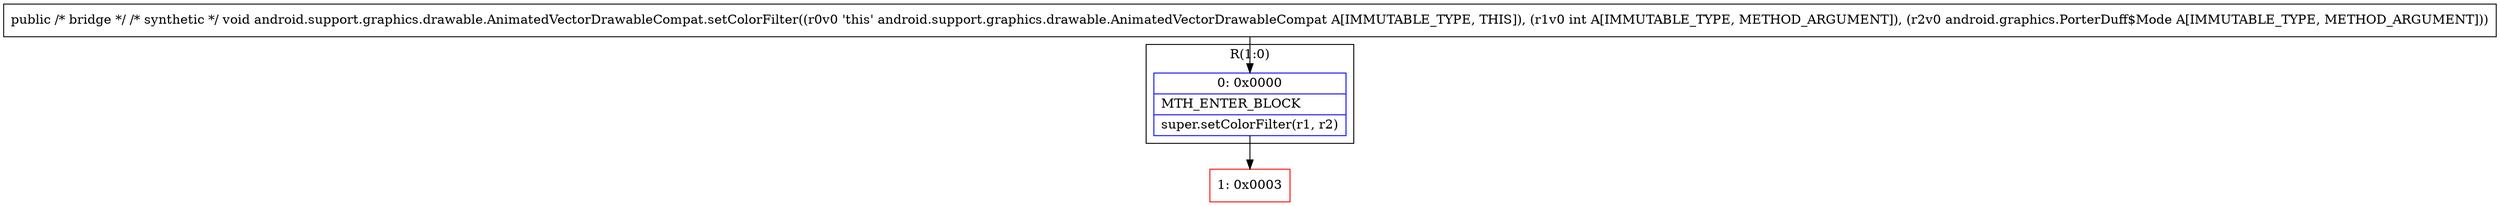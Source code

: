 digraph "CFG forandroid.support.graphics.drawable.AnimatedVectorDrawableCompat.setColorFilter(ILandroid\/graphics\/PorterDuff$Mode;)V" {
subgraph cluster_Region_1038624901 {
label = "R(1:0)";
node [shape=record,color=blue];
Node_0 [shape=record,label="{0\:\ 0x0000|MTH_ENTER_BLOCK\l|super.setColorFilter(r1, r2)\l}"];
}
Node_1 [shape=record,color=red,label="{1\:\ 0x0003}"];
MethodNode[shape=record,label="{public \/* bridge *\/ \/* synthetic *\/ void android.support.graphics.drawable.AnimatedVectorDrawableCompat.setColorFilter((r0v0 'this' android.support.graphics.drawable.AnimatedVectorDrawableCompat A[IMMUTABLE_TYPE, THIS]), (r1v0 int A[IMMUTABLE_TYPE, METHOD_ARGUMENT]), (r2v0 android.graphics.PorterDuff$Mode A[IMMUTABLE_TYPE, METHOD_ARGUMENT])) }"];
MethodNode -> Node_0;
Node_0 -> Node_1;
}

